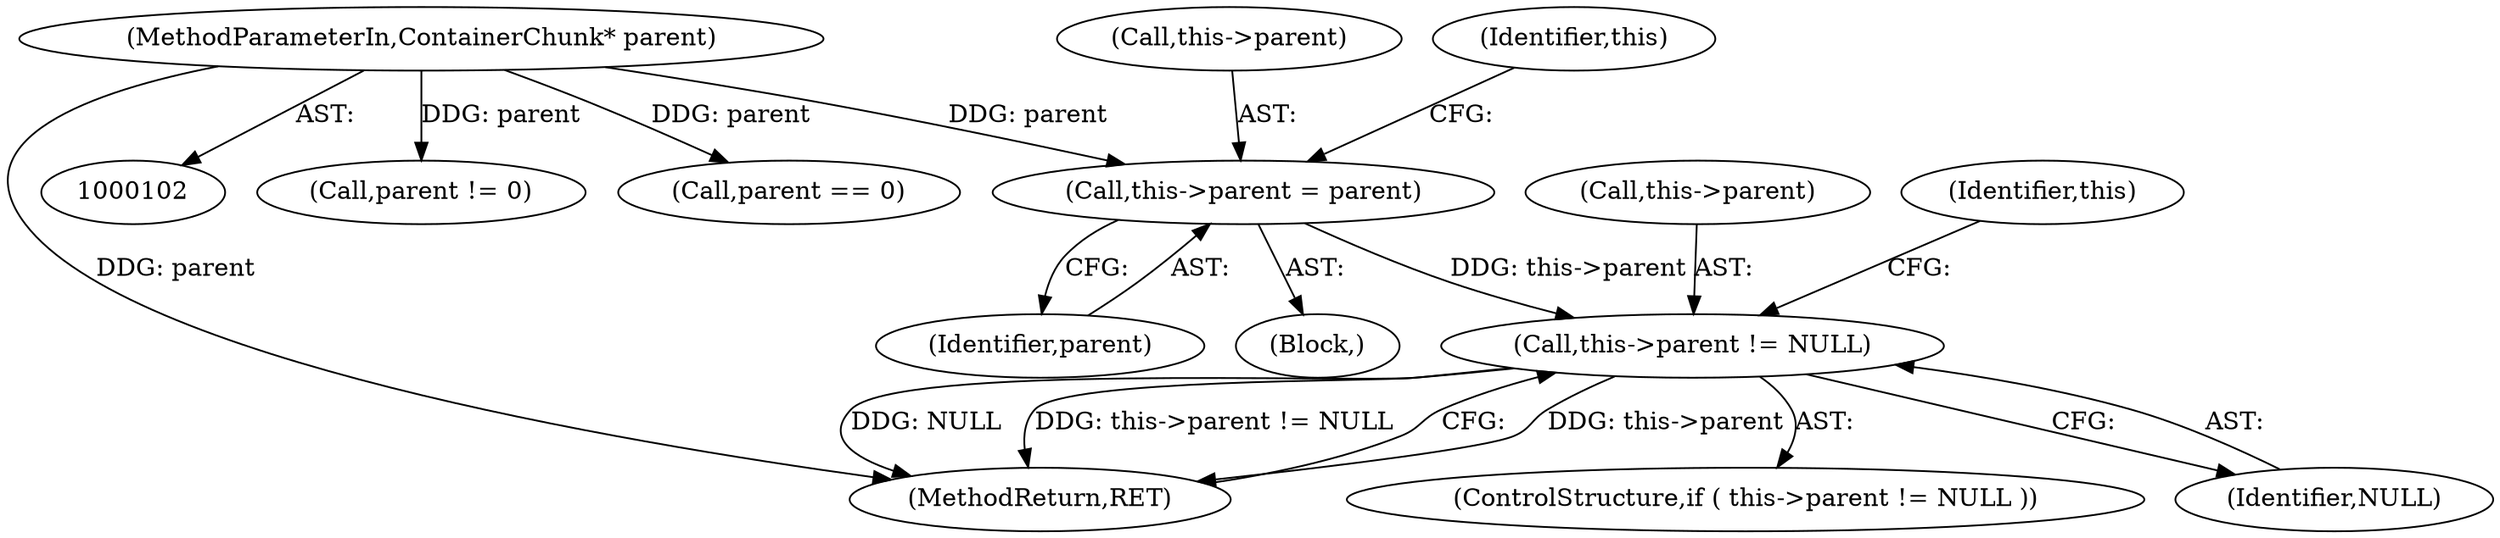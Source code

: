 digraph "0_exempi_65a8492832b7335ffabd01f5f64d89dec757c260@pointer" {
"1000111" [label="(Call,this->parent = parent)"];
"1000103" [label="(MethodParameterIn,ContainerChunk* parent)"];
"1000250" [label="(Call,this->parent != NULL)"];
"1000167" [label="(Call,parent != 0)"];
"1000251" [label="(Call,this->parent)"];
"1000250" [label="(Call,this->parent != NULL)"];
"1000210" [label="(Call,parent == 0)"];
"1000112" [label="(Call,this->parent)"];
"1000272" [label="(MethodReturn,RET)"];
"1000115" [label="(Identifier,parent)"];
"1000107" [label="(Block,)"];
"1000249" [label="(ControlStructure,if ( this->parent != NULL ))"];
"1000254" [label="(Identifier,NULL)"];
"1000257" [label="(Identifier,this)"];
"1000103" [label="(MethodParameterIn,ContainerChunk* parent)"];
"1000111" [label="(Call,this->parent = parent)"];
"1000118" [label="(Identifier,this)"];
"1000111" -> "1000107"  [label="AST: "];
"1000111" -> "1000115"  [label="CFG: "];
"1000112" -> "1000111"  [label="AST: "];
"1000115" -> "1000111"  [label="AST: "];
"1000118" -> "1000111"  [label="CFG: "];
"1000103" -> "1000111"  [label="DDG: parent"];
"1000111" -> "1000250"  [label="DDG: this->parent"];
"1000103" -> "1000102"  [label="AST: "];
"1000103" -> "1000272"  [label="DDG: parent"];
"1000103" -> "1000167"  [label="DDG: parent"];
"1000103" -> "1000210"  [label="DDG: parent"];
"1000250" -> "1000249"  [label="AST: "];
"1000250" -> "1000254"  [label="CFG: "];
"1000251" -> "1000250"  [label="AST: "];
"1000254" -> "1000250"  [label="AST: "];
"1000257" -> "1000250"  [label="CFG: "];
"1000272" -> "1000250"  [label="CFG: "];
"1000250" -> "1000272"  [label="DDG: this->parent"];
"1000250" -> "1000272"  [label="DDG: NULL"];
"1000250" -> "1000272"  [label="DDG: this->parent != NULL"];
}
